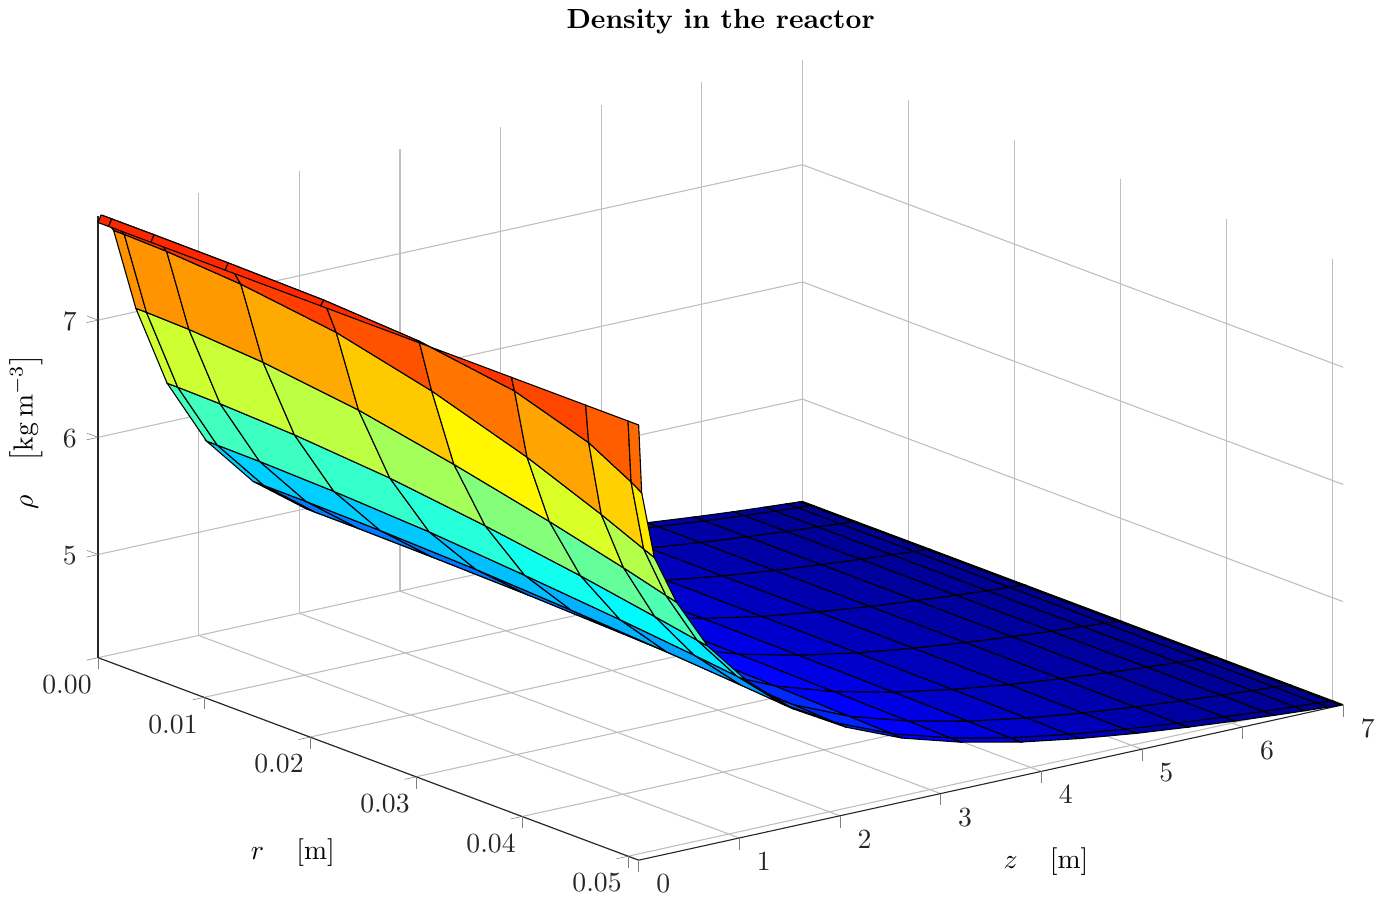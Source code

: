 % This file was created by matlab2tikz v0.5.0 (commit 800cce279cab22a09aed1380864216c9dedfbf54) running on MATLAB 8.4.
%Copyright (c) 2008--2014, Nico Schlömer <nico.schloemer@gmail.com>
%All rights reserved.
%Minimal pgfplots version: 1.3
%
%The latest updates can be retrieved from
%  http://www.mathworks.com/matlabcentral/fileexchange/22022-matlab2tikz
%where you can also make suggestions and rate matlab2tikz.
%
\documentclass[tikz]{standalone}
\usepackage{pgfplots}
\usepackage{grffile}
\pgfplotsset{compat=newest}
\usetikzlibrary{plotmarks}
\usepackage{amsmath}

\usepackage{siunitx}
\begin{document}
\begin{tikzpicture}

\begin{axis}[%
width=6.226in,
height=4in,
at={(0in,0in)},
scale only axis,
view={52.5}{30},
every outer x axis line/.append style={white!15!black},
every x tick label/.append style={font=\color{white!15!black}},
xmin=0,
xmax=0.051,
tick align=outside,
xlabel={$r\quad\left[\SI{}{\meter}\right]$},
xmajorgrids,
every outer y axis line/.append style={white!15!black},
every y tick label/.append style={font=\color{white!15!black}},
ymin=0,
ymax=7,
ylabel={$z\quad\left[\SI{}{\meter}\right]$},
ymajorgrids,
every outer z axis line/.append style={white!15!black},
every z tick label/.append style={font=\color{white!15!black}},
zmin=4.12,
zmax=7.892,
zlabel={$\rho\quad\left[\SI{}{\kilogram\per\cubic\meter}\right]$},
zmajorgrids,
title style={font=\bfseries},
title={Density in the reactor},
axis x line*=bottom,
axis y line*=left,
axis z line*=left,
scaled x ticks = false,
x tick label style={/pgf/number format/fixed,/pgf/number format/precision=2,/pgf/number format/zerofill=true},
z buffer = sort
]

\addplot3[%
surf,
faceted color=black,
shader=faceted,
colormap={mymap}{[1pt] rgb(0pt)=(0,0,0.562); rgb(7pt)=(0,0,1); rgb(23pt)=(0,1,1); rgb(39pt)=(1,1,0); rgb(53pt)=(1,0.125,0)},
mesh/rows=10]
table[row sep=crcr,header=false] {%
%
0	0	7.833\\
0	0.03	7.892\\
0	0.155	7.736\\
0	0.376	7.029\\
0	0.687	6.331\\
0	1.079	5.763\\
0	1.541	5.332\\
0	2.059	5.004\\
0	2.618	4.763\\
0	3.203	4.584\\
0	3.797	4.455\\
0	4.382	4.359\\
0	4.941	4.29\\
0	5.459	4.238\\
0	5.921	4.199\\
0	6.313	4.17\\
0	6.624	4.15\\
0	6.845	4.137\\
0	6.97	4.129\\
0	7	4.127\\
0.001	0	7.833\\
0.001	0.03	7.892\\
0.001	0.155	7.736\\
0.001	0.376	7.029\\
0.001	0.687	6.331\\
0.001	1.079	5.763\\
0.001	1.541	5.332\\
0.001	2.059	5.003\\
0.001	2.618	4.763\\
0.001	3.203	4.584\\
0.001	3.797	4.455\\
0.001	4.382	4.359\\
0.001	4.941	4.29\\
0.001	5.459	4.238\\
0.001	5.921	4.199\\
0.001	6.313	4.17\\
0.001	6.624	4.15\\
0.001	6.845	4.137\\
0.001	6.97	4.129\\
0.001	7	4.127\\
0.005	0	7.833\\
0.005	0.03	7.892\\
0.005	0.155	7.727\\
0.005	0.376	7.019\\
0.005	0.687	6.325\\
0.005	1.079	5.759\\
0.005	1.541	5.33\\
0.005	2.059	5.002\\
0.005	2.618	4.762\\
0.005	3.203	4.583\\
0.005	3.797	4.454\\
0.005	4.382	4.359\\
0.005	4.941	4.289\\
0.005	5.459	4.237\\
0.005	5.921	4.199\\
0.005	6.313	4.17\\
0.005	6.624	4.15\\
0.005	6.845	4.136\\
0.005	6.97	4.129\\
0.005	7	4.127\\
0.012	0	7.833\\
0.012	0.03	7.889\\
0.012	0.155	7.684\\
0.012	0.376	6.975\\
0.012	0.687	6.298\\
0.012	1.079	5.741\\
0.012	1.541	5.319\\
0.012	2.059	4.994\\
0.012	2.618	4.757\\
0.012	3.203	4.58\\
0.012	3.797	4.452\\
0.012	4.382	4.357\\
0.012	4.941	4.288\\
0.012	5.459	4.236\\
0.012	5.921	4.198\\
0.012	6.313	4.17\\
0.012	6.624	4.15\\
0.012	6.845	4.136\\
0.012	6.97	4.129\\
0.012	7	4.127\\
0.021	0	7.833\\
0.021	0.03	7.877\\
0.021	0.155	7.577\\
0.021	0.376	6.873\\
0.021	0.687	6.234\\
0.021	1.079	5.7\\
0.021	1.541	5.293\\
0.021	2.059	4.977\\
0.021	2.618	4.745\\
0.021	3.203	4.572\\
0.021	3.797	4.447\\
0.021	4.382	4.353\\
0.021	4.941	4.286\\
0.021	5.459	4.234\\
0.021	5.921	4.197\\
0.021	6.313	4.168\\
0.021	6.624	4.148\\
0.021	6.845	4.135\\
0.021	6.97	4.128\\
0.021	7	4.126\\
0.03	0	7.833\\
0.03	0.03	7.831\\
0.03	0.155	7.383\\
0.03	0.376	6.714\\
0.03	0.687	6.131\\
0.03	1.079	5.635\\
0.03	1.541	5.25\\
0.03	2.059	4.949\\
0.03	2.618	4.727\\
0.03	3.203	4.559\\
0.03	3.797	4.438\\
0.03	4.382	4.347\\
0.03	4.941	4.281\\
0.03	5.459	4.231\\
0.03	5.921	4.194\\
0.03	6.313	4.166\\
0.03	6.624	4.147\\
0.03	6.845	4.133\\
0.03	6.97	4.126\\
0.03	7	4.125\\
0.039	0	7.833\\
0.039	0.03	7.711\\
0.039	0.155	7.122\\
0.039	0.376	6.532\\
0.039	0.687	6.009\\
0.039	1.079	5.561\\
0.039	1.541	5.199\\
0.039	2.059	4.916\\
0.039	2.618	4.704\\
0.039	3.203	4.544\\
0.039	3.797	4.427\\
0.039	4.382	4.34\\
0.039	4.941	4.275\\
0.039	5.459	4.227\\
0.039	5.921	4.191\\
0.039	6.313	4.164\\
0.039	6.624	4.145\\
0.039	6.845	4.132\\
0.039	6.97	4.125\\
0.039	7	4.123\\
0.046	0	7.833\\
0.046	0.03	7.507\\
0.046	0.155	6.871\\
0.046	0.376	6.374\\
0.046	0.687	5.899\\
0.046	1.079	5.495\\
0.046	1.541	5.153\\
0.046	2.059	4.888\\
0.046	2.618	4.682\\
0.046	3.203	4.531\\
0.046	3.797	4.417\\
0.046	4.382	4.333\\
0.046	4.941	4.27\\
0.046	5.459	4.224\\
0.046	5.921	4.188\\
0.046	6.313	4.162\\
0.046	6.624	4.142\\
0.046	6.845	4.13\\
0.046	6.97	4.123\\
0.046	7	4.121\\
0.05	0	7.833\\
0.05	0.03	7.308\\
0.05	0.155	6.712\\
0.05	0.376	6.274\\
0.05	0.687	5.832\\
0.05	1.079	5.453\\
0.05	1.541	5.124\\
0.05	2.059	4.869\\
0.05	2.618	4.669\\
0.05	3.203	4.522\\
0.05	3.797	4.41\\
0.05	4.382	4.329\\
0.05	4.941	4.267\\
0.05	5.459	4.221\\
0.05	5.921	4.186\\
0.05	6.313	4.16\\
0.05	6.624	4.141\\
0.05	6.845	4.129\\
0.05	6.97	4.122\\
0.05	7	4.12\\
0.051	0	7.833\\
0.051	0.03	7.249\\
0.051	0.155	6.674\\
0.051	0.376	6.25\\
0.051	0.687	5.816\\
0.051	1.079	5.443\\
0.051	1.541	5.117\\
0.051	2.059	4.865\\
0.051	2.618	4.666\\
0.051	3.203	4.52\\
0.051	3.797	4.409\\
0.051	4.382	4.328\\
0.051	4.941	4.266\\
0.051	5.459	4.221\\
0.051	5.921	4.186\\
0.051	6.313	4.16\\
0.051	6.624	4.141\\
0.051	6.845	4.129\\
0.051	6.97	4.122\\
0.051	7	4.12\\
};
\end{axis}
\end{tikzpicture}%
\end{document}